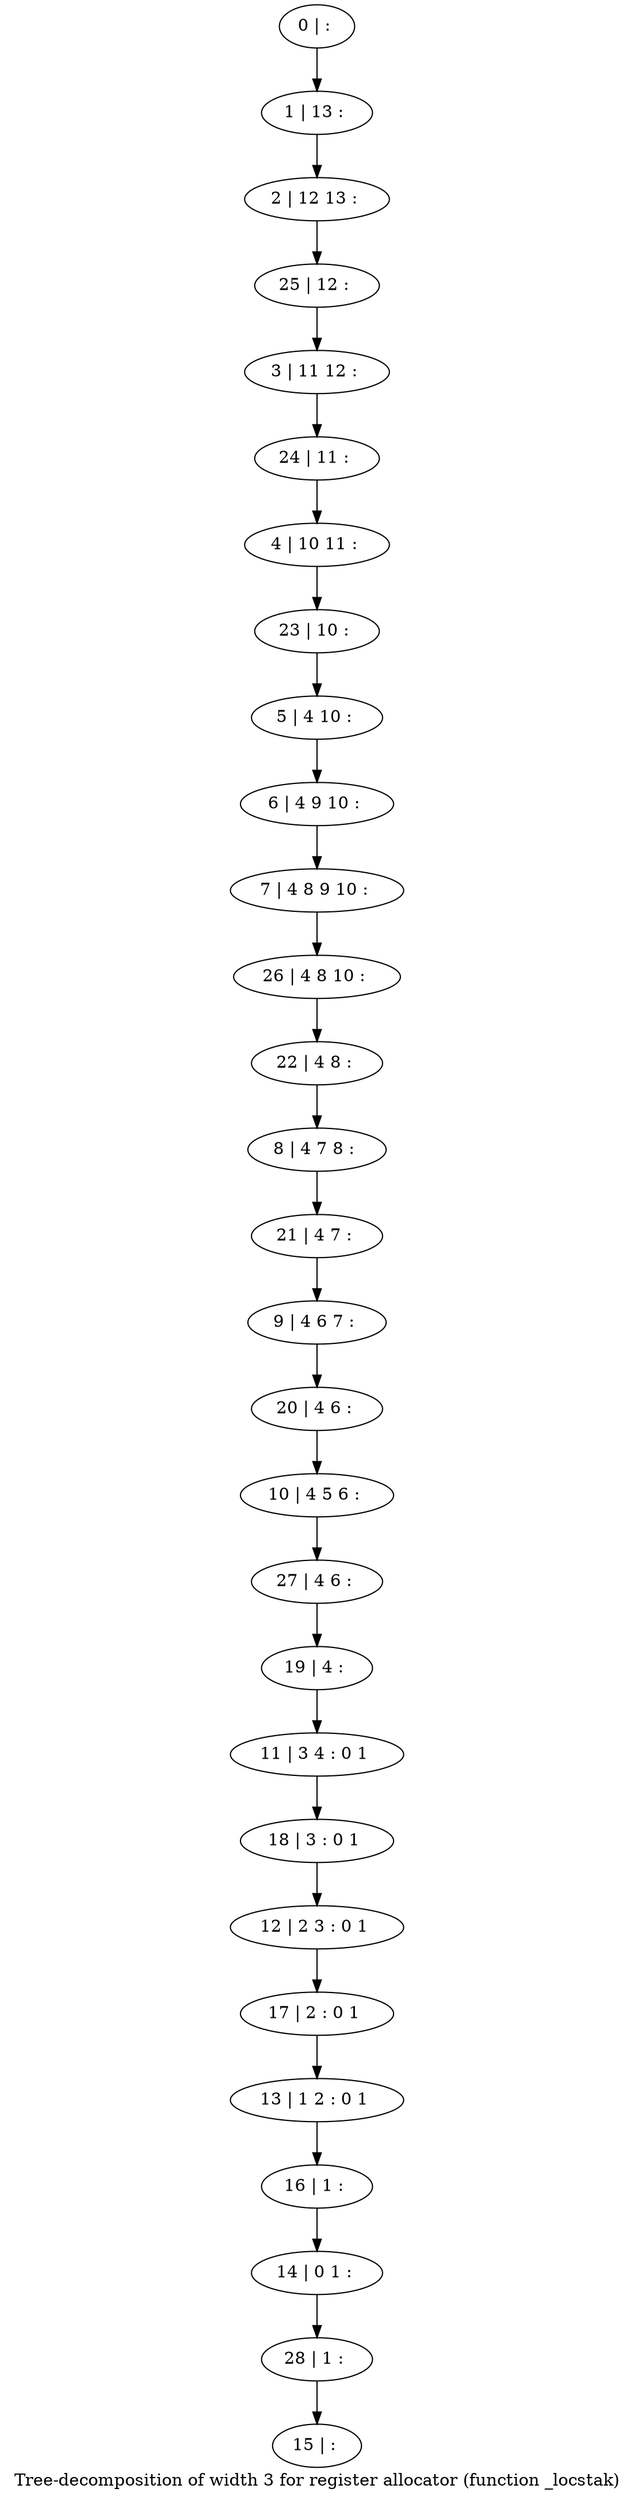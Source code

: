 digraph G {
graph [label="Tree-decomposition of width 3 for register allocator (function _locstak)"]
0[label="0 | : "];
1[label="1 | 13 : "];
2[label="2 | 12 13 : "];
3[label="3 | 11 12 : "];
4[label="4 | 10 11 : "];
5[label="5 | 4 10 : "];
6[label="6 | 4 9 10 : "];
7[label="7 | 4 8 9 10 : "];
8[label="8 | 4 7 8 : "];
9[label="9 | 4 6 7 : "];
10[label="10 | 4 5 6 : "];
11[label="11 | 3 4 : 0 1 "];
12[label="12 | 2 3 : 0 1 "];
13[label="13 | 1 2 : 0 1 "];
14[label="14 | 0 1 : "];
15[label="15 | : "];
16[label="16 | 1 : "];
17[label="17 | 2 : 0 1 "];
18[label="18 | 3 : 0 1 "];
19[label="19 | 4 : "];
20[label="20 | 4 6 : "];
21[label="21 | 4 7 : "];
22[label="22 | 4 8 : "];
23[label="23 | 10 : "];
24[label="24 | 11 : "];
25[label="25 | 12 : "];
26[label="26 | 4 8 10 : "];
27[label="27 | 4 6 : "];
28[label="28 | 1 : "];
0->1 ;
1->2 ;
5->6 ;
6->7 ;
16->14 ;
13->16 ;
17->13 ;
12->17 ;
18->12 ;
11->18 ;
19->11 ;
20->10 ;
9->20 ;
21->9 ;
8->21 ;
22->8 ;
23->5 ;
4->23 ;
24->4 ;
3->24 ;
25->3 ;
2->25 ;
26->22 ;
7->26 ;
27->19 ;
10->27 ;
28->15 ;
14->28 ;
}

